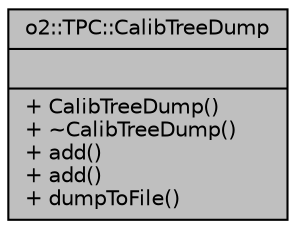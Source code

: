 digraph "o2::TPC::CalibTreeDump"
{
 // INTERACTIVE_SVG=YES
  bgcolor="transparent";
  edge [fontname="Helvetica",fontsize="10",labelfontname="Helvetica",labelfontsize="10"];
  node [fontname="Helvetica",fontsize="10",shape=record];
  Node1 [label="{o2::TPC::CalibTreeDump\n||+ CalibTreeDump()\l+ ~CalibTreeDump()\l+ add()\l+ add()\l+ dumpToFile()\l}",height=0.2,width=0.4,color="black", fillcolor="grey75", style="filled" fontcolor="black"];
}
